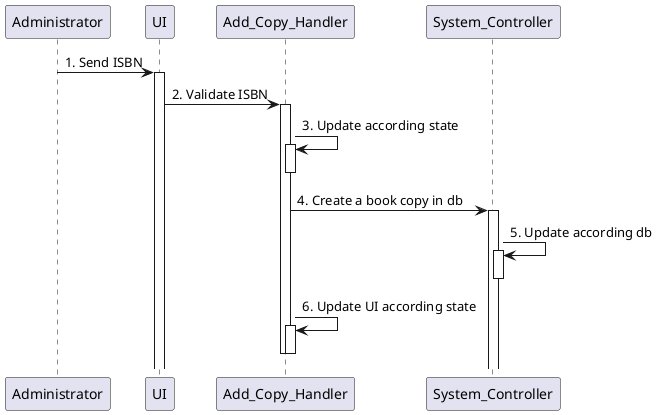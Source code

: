 @startuml
participant Administrator

Administrator -> UI: 1. Send ISBN
activate UI
UI -> Add_Copy_Handler: 2. Validate ISBN
activate Add_Copy_Handler
Add_Copy_Handler -> Add_Copy_Handler: 3. Update according state
activate Add_Copy_Handler
deactivate Add_Copy_Handler
Add_Copy_Handler -> System_Controller: 4. Create a book copy in db
activate System_Controller
System_Controller -> System_Controller: 5. Update according db
activate System_Controller
deactivate System_Controller
Add_Copy_Handler -> Add_Copy_Handler: 6. Update UI according state
activate Add_Copy_Handler
deactivate Add_Copy_Handler
deactivate Add_Copy_Handler
@enduml